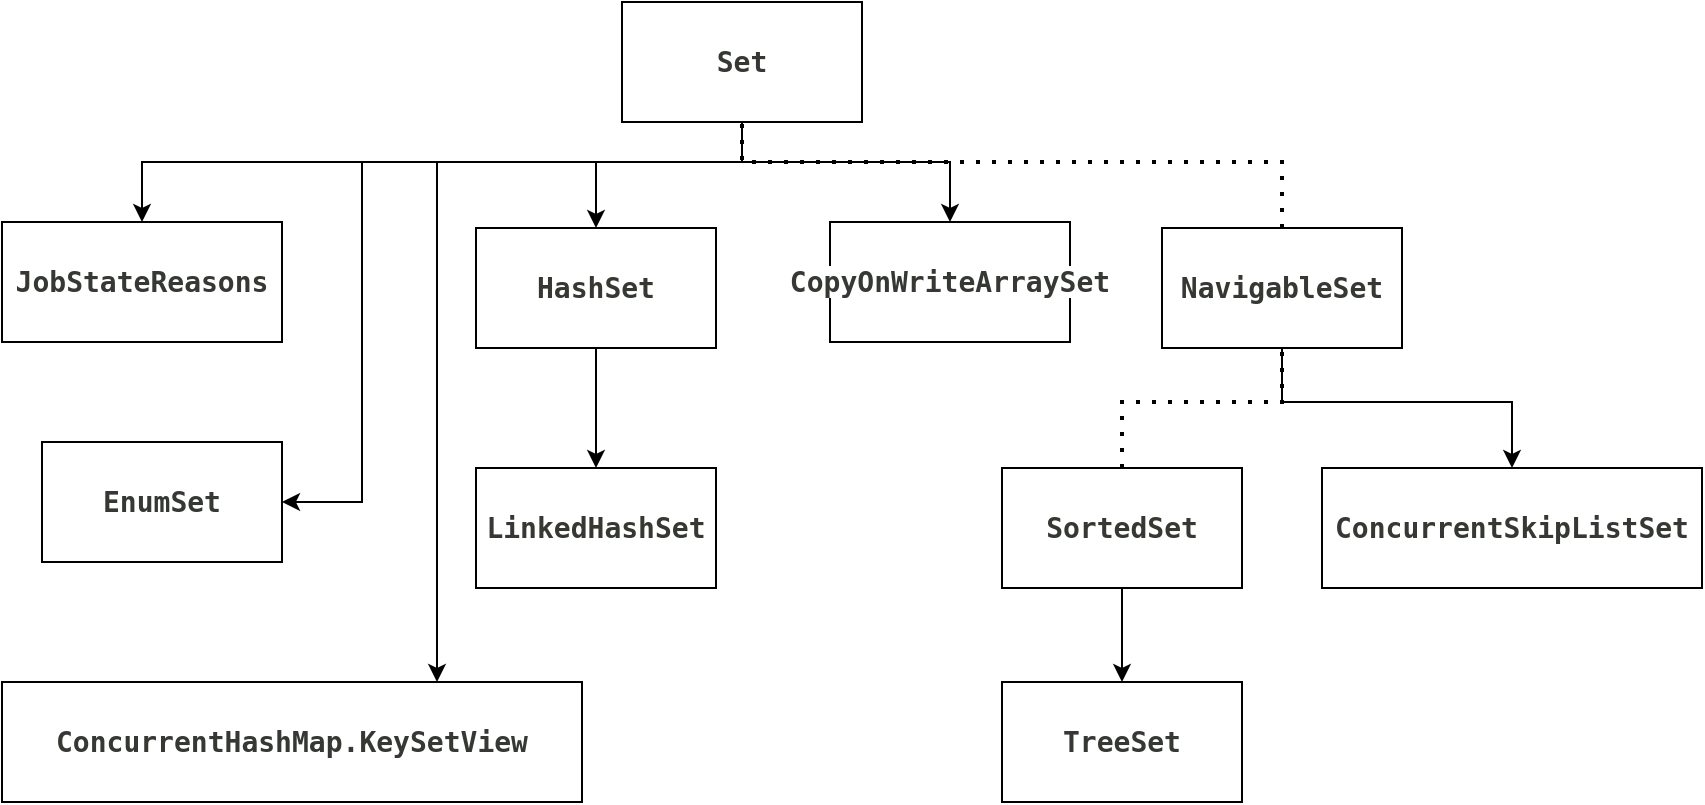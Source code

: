 <mxfile version="15.7.3" type="github">
  <diagram id="C5RBs43oDa-KdzZeNtuy" name="Page-1">
    <mxGraphModel dx="1773" dy="532" grid="1" gridSize="10" guides="1" tooltips="1" connect="1" arrows="1" fold="1" page="1" pageScale="1" pageWidth="827" pageHeight="1169" math="0" shadow="0">
      <root>
        <mxCell id="WIyWlLk6GJQsqaUBKTNV-0" />
        <mxCell id="WIyWlLk6GJQsqaUBKTNV-1" parent="WIyWlLk6GJQsqaUBKTNV-0" />
        <mxCell id="Wcoj9C88xGsYQc_cgpiG-21" value="" style="edgeStyle=orthogonalEdgeStyle;rounded=0;orthogonalLoop=1;jettySize=auto;html=1;" edge="1" parent="WIyWlLk6GJQsqaUBKTNV-1" source="Wcoj9C88xGsYQc_cgpiG-0" target="Wcoj9C88xGsYQc_cgpiG-4">
          <mxGeometry relative="1" as="geometry">
            <Array as="points">
              <mxPoint x="310" y="120" />
              <mxPoint x="414" y="120" />
            </Array>
          </mxGeometry>
        </mxCell>
        <mxCell id="Wcoj9C88xGsYQc_cgpiG-26" style="edgeStyle=orthogonalEdgeStyle;rounded=0;orthogonalLoop=1;jettySize=auto;html=1;entryX=0.5;entryY=0;entryDx=0;entryDy=0;" edge="1" parent="WIyWlLk6GJQsqaUBKTNV-1" source="Wcoj9C88xGsYQc_cgpiG-0" target="Wcoj9C88xGsYQc_cgpiG-6">
          <mxGeometry relative="1" as="geometry">
            <Array as="points">
              <mxPoint x="310" y="120" />
              <mxPoint x="237" y="120" />
            </Array>
          </mxGeometry>
        </mxCell>
        <mxCell id="Wcoj9C88xGsYQc_cgpiG-29" style="edgeStyle=orthogonalEdgeStyle;rounded=0;orthogonalLoop=1;jettySize=auto;html=1;exitX=0.5;exitY=1;exitDx=0;exitDy=0;entryX=0.5;entryY=0;entryDx=0;entryDy=0;" edge="1" parent="WIyWlLk6GJQsqaUBKTNV-1" source="Wcoj9C88xGsYQc_cgpiG-0" target="Wcoj9C88xGsYQc_cgpiG-7">
          <mxGeometry relative="1" as="geometry">
            <Array as="points">
              <mxPoint x="310" y="120" />
              <mxPoint x="10" y="120" />
            </Array>
          </mxGeometry>
        </mxCell>
        <mxCell id="Wcoj9C88xGsYQc_cgpiG-30" style="edgeStyle=orthogonalEdgeStyle;rounded=0;orthogonalLoop=1;jettySize=auto;html=1;exitX=0.5;exitY=1;exitDx=0;exitDy=0;entryX=1;entryY=0.5;entryDx=0;entryDy=0;" edge="1" parent="WIyWlLk6GJQsqaUBKTNV-1" source="Wcoj9C88xGsYQc_cgpiG-0" target="Wcoj9C88xGsYQc_cgpiG-5">
          <mxGeometry relative="1" as="geometry">
            <Array as="points">
              <mxPoint x="310" y="120" />
              <mxPoint x="120" y="120" />
              <mxPoint x="120" y="290" />
            </Array>
          </mxGeometry>
        </mxCell>
        <mxCell id="Wcoj9C88xGsYQc_cgpiG-33" style="edgeStyle=orthogonalEdgeStyle;rounded=0;orthogonalLoop=1;jettySize=auto;html=1;entryX=0.75;entryY=0;entryDx=0;entryDy=0;" edge="1" parent="WIyWlLk6GJQsqaUBKTNV-1" source="Wcoj9C88xGsYQc_cgpiG-0" target="Wcoj9C88xGsYQc_cgpiG-1">
          <mxGeometry relative="1" as="geometry">
            <Array as="points">
              <mxPoint x="310" y="120" />
              <mxPoint x="158" y="120" />
            </Array>
          </mxGeometry>
        </mxCell>
        <mxCell id="Wcoj9C88xGsYQc_cgpiG-0" value="&lt;font color=&quot;#353833&quot; face=&quot;dejavu sans mono, monospace&quot;&gt;&lt;span style=&quot;font-size: 14px&quot;&gt;&lt;b&gt;Set&lt;/b&gt;&lt;/span&gt;&lt;/font&gt;" style="rounded=0;whiteSpace=wrap;html=1;" vertex="1" parent="WIyWlLk6GJQsqaUBKTNV-1">
          <mxGeometry x="250" y="40" width="120" height="60" as="geometry" />
        </mxCell>
        <mxCell id="Wcoj9C88xGsYQc_cgpiG-1" value="&lt;span style=&quot;color: rgb(53 , 56 , 51) ; font-family: &amp;#34;dejavu sans mono&amp;#34; , monospace ; font-size: 14px ; font-weight: 700 ; background-color: rgb(255 , 255 , 255)&quot;&gt;ConcurrentHashMap.KeySetView&lt;/span&gt;" style="rounded=0;whiteSpace=wrap;html=1;" vertex="1" parent="WIyWlLk6GJQsqaUBKTNV-1">
          <mxGeometry x="-60" y="380" width="290" height="60" as="geometry" />
        </mxCell>
        <mxCell id="Wcoj9C88xGsYQc_cgpiG-3" value="&lt;font color=&quot;#353833&quot; face=&quot;dejavu sans mono, monospace&quot;&gt;&lt;span style=&quot;font-size: 14px ; background-color: rgb(255 , 255 , 255)&quot;&gt;&lt;b&gt;ConcurrentSkipListSet&lt;br&gt;&lt;/b&gt;&lt;/span&gt;&lt;/font&gt;" style="rounded=0;whiteSpace=wrap;html=1;" vertex="1" parent="WIyWlLk6GJQsqaUBKTNV-1">
          <mxGeometry x="600" y="273" width="190" height="60" as="geometry" />
        </mxCell>
        <mxCell id="Wcoj9C88xGsYQc_cgpiG-4" value="&lt;font color=&quot;#353833&quot; face=&quot;dejavu sans mono, monospace&quot;&gt;&lt;span style=&quot;font-size: 14px ; background-color: rgb(255 , 255 , 255)&quot;&gt;&lt;b&gt;CopyOnWriteArraySet&lt;br&gt;&lt;/b&gt;&lt;/span&gt;&lt;/font&gt;" style="rounded=0;whiteSpace=wrap;html=1;" vertex="1" parent="WIyWlLk6GJQsqaUBKTNV-1">
          <mxGeometry x="354" y="150" width="120" height="60" as="geometry" />
        </mxCell>
        <mxCell id="Wcoj9C88xGsYQc_cgpiG-5" value="&lt;font color=&quot;#353833&quot; face=&quot;dejavu sans mono, monospace&quot;&gt;&lt;span style=&quot;font-size: 14px ; background-color: rgb(255 , 255 , 255)&quot;&gt;&lt;b&gt;EnumSet&lt;br&gt;&lt;/b&gt;&lt;/span&gt;&lt;/font&gt;" style="rounded=0;whiteSpace=wrap;html=1;" vertex="1" parent="WIyWlLk6GJQsqaUBKTNV-1">
          <mxGeometry x="-40" y="260" width="120" height="60" as="geometry" />
        </mxCell>
        <mxCell id="Wcoj9C88xGsYQc_cgpiG-10" style="edgeStyle=orthogonalEdgeStyle;rounded=0;orthogonalLoop=1;jettySize=auto;html=1;exitX=0.5;exitY=1;exitDx=0;exitDy=0;entryX=0.5;entryY=0;entryDx=0;entryDy=0;" edge="1" parent="WIyWlLk6GJQsqaUBKTNV-1" source="Wcoj9C88xGsYQc_cgpiG-6" target="Wcoj9C88xGsYQc_cgpiG-8">
          <mxGeometry relative="1" as="geometry" />
        </mxCell>
        <mxCell id="Wcoj9C88xGsYQc_cgpiG-6" value="&lt;font color=&quot;#353833&quot; face=&quot;dejavu sans mono, monospace&quot;&gt;&lt;span style=&quot;font-size: 14px ; background-color: rgb(255 , 255 , 255)&quot;&gt;&lt;b&gt;HashSet&lt;br&gt;&lt;/b&gt;&lt;/span&gt;&lt;/font&gt;" style="rounded=0;whiteSpace=wrap;html=1;" vertex="1" parent="WIyWlLk6GJQsqaUBKTNV-1">
          <mxGeometry x="177" y="153" width="120" height="60" as="geometry" />
        </mxCell>
        <mxCell id="Wcoj9C88xGsYQc_cgpiG-7" value="&lt;font color=&quot;#353833&quot; face=&quot;dejavu sans mono, monospace&quot;&gt;&lt;span style=&quot;font-size: 14px ; background-color: rgb(255 , 255 , 255)&quot;&gt;&lt;b&gt;JobStateReasons&lt;br&gt;&lt;/b&gt;&lt;/span&gt;&lt;/font&gt;" style="rounded=0;whiteSpace=wrap;html=1;" vertex="1" parent="WIyWlLk6GJQsqaUBKTNV-1">
          <mxGeometry x="-60" y="150" width="140" height="60" as="geometry" />
        </mxCell>
        <mxCell id="Wcoj9C88xGsYQc_cgpiG-8" value="&lt;font color=&quot;#353833&quot; face=&quot;dejavu sans mono, monospace&quot;&gt;&lt;span style=&quot;font-size: 14px ; background-color: rgb(255 , 255 , 255)&quot;&gt;&lt;b&gt;LinkedHashSet&lt;br&gt;&lt;/b&gt;&lt;/span&gt;&lt;/font&gt;" style="rounded=0;whiteSpace=wrap;html=1;" vertex="1" parent="WIyWlLk6GJQsqaUBKTNV-1">
          <mxGeometry x="177" y="273" width="120" height="60" as="geometry" />
        </mxCell>
        <mxCell id="Wcoj9C88xGsYQc_cgpiG-9" value="&lt;font color=&quot;#353833&quot; face=&quot;dejavu sans mono, monospace&quot;&gt;&lt;span style=&quot;font-size: 14px ; background-color: rgb(255 , 255 , 255)&quot;&gt;&lt;b&gt;TreeSet&lt;br&gt;&lt;/b&gt;&lt;/span&gt;&lt;/font&gt;" style="rounded=0;whiteSpace=wrap;html=1;" vertex="1" parent="WIyWlLk6GJQsqaUBKTNV-1">
          <mxGeometry x="440" y="380" width="120" height="60" as="geometry" />
        </mxCell>
        <mxCell id="Wcoj9C88xGsYQc_cgpiG-34" style="edgeStyle=orthogonalEdgeStyle;rounded=0;orthogonalLoop=1;jettySize=auto;html=1;exitX=0.5;exitY=1;exitDx=0;exitDy=0;entryX=0.5;entryY=0;entryDx=0;entryDy=0;" edge="1" parent="WIyWlLk6GJQsqaUBKTNV-1" source="Wcoj9C88xGsYQc_cgpiG-11" target="Wcoj9C88xGsYQc_cgpiG-3">
          <mxGeometry relative="1" as="geometry">
            <Array as="points">
              <mxPoint x="580" y="240" />
              <mxPoint x="695" y="240" />
            </Array>
          </mxGeometry>
        </mxCell>
        <mxCell id="Wcoj9C88xGsYQc_cgpiG-11" value="&lt;b style=&quot;color: rgb(53 , 56 , 51) ; font-family: &amp;#34;dejavu sans mono&amp;#34; , monospace ; font-size: 14px ; font-style: normal ; letter-spacing: normal ; text-align: center ; text-indent: 0px ; text-transform: none ; word-spacing: 0px&quot;&gt;NavigableSet&lt;/b&gt;" style="rounded=0;whiteSpace=wrap;html=1;" vertex="1" parent="WIyWlLk6GJQsqaUBKTNV-1">
          <mxGeometry x="520" y="153" width="120" height="60" as="geometry" />
        </mxCell>
        <mxCell id="Wcoj9C88xGsYQc_cgpiG-18" value="" style="edgeStyle=orthogonalEdgeStyle;rounded=0;orthogonalLoop=1;jettySize=auto;html=1;" edge="1" parent="WIyWlLk6GJQsqaUBKTNV-1" source="Wcoj9C88xGsYQc_cgpiG-12" target="Wcoj9C88xGsYQc_cgpiG-9">
          <mxGeometry relative="1" as="geometry" />
        </mxCell>
        <mxCell id="Wcoj9C88xGsYQc_cgpiG-12" value="&lt;font color=&quot;#353833&quot; face=&quot;dejavu sans mono, monospace&quot;&gt;&lt;span style=&quot;font-size: 14px&quot;&gt;&lt;b&gt;SortedSet&lt;/b&gt;&lt;/span&gt;&lt;/font&gt;" style="rounded=0;whiteSpace=wrap;html=1;" vertex="1" parent="WIyWlLk6GJQsqaUBKTNV-1">
          <mxGeometry x="440" y="273" width="120" height="60" as="geometry" />
        </mxCell>
        <mxCell id="Wcoj9C88xGsYQc_cgpiG-32" value="" style="endArrow=none;dashed=1;html=1;dashPattern=1 3;strokeWidth=2;rounded=0;exitX=0.5;exitY=0;exitDx=0;exitDy=0;" edge="1" parent="WIyWlLk6GJQsqaUBKTNV-1" source="Wcoj9C88xGsYQc_cgpiG-11">
          <mxGeometry width="50" height="50" relative="1" as="geometry">
            <mxPoint x="390" y="320" as="sourcePoint" />
            <mxPoint x="310" y="100" as="targetPoint" />
            <Array as="points">
              <mxPoint x="580" y="120" />
              <mxPoint x="450" y="120" />
              <mxPoint x="310" y="120" />
            </Array>
          </mxGeometry>
        </mxCell>
        <mxCell id="Wcoj9C88xGsYQc_cgpiG-35" value="" style="endArrow=none;dashed=1;html=1;dashPattern=1 3;strokeWidth=2;rounded=0;entryX=0.5;entryY=1;entryDx=0;entryDy=0;exitX=0.5;exitY=0;exitDx=0;exitDy=0;" edge="1" parent="WIyWlLk6GJQsqaUBKTNV-1" source="Wcoj9C88xGsYQc_cgpiG-12" target="Wcoj9C88xGsYQc_cgpiG-11">
          <mxGeometry width="50" height="50" relative="1" as="geometry">
            <mxPoint x="390" y="320" as="sourcePoint" />
            <mxPoint x="440" y="270" as="targetPoint" />
            <Array as="points">
              <mxPoint x="500" y="240" />
              <mxPoint x="580" y="240" />
            </Array>
          </mxGeometry>
        </mxCell>
      </root>
    </mxGraphModel>
  </diagram>
</mxfile>
